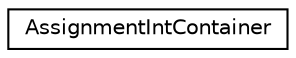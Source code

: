 digraph "Graphical Class Hierarchy"
{
 // LATEX_PDF_SIZE
  edge [fontname="Helvetica",fontsize="10",labelfontname="Helvetica",labelfontsize="10"];
  node [fontname="Helvetica",fontsize="10",shape=record];
  rankdir="LR";
  Node0 [label="AssignmentIntContainer",height=0.2,width=0.4,color="black", fillcolor="white", style="filled",URL="$classcom_1_1google_1_1ortools_1_1constraintsolver_1_1AssignmentIntContainer.html",tooltip=" "];
}
